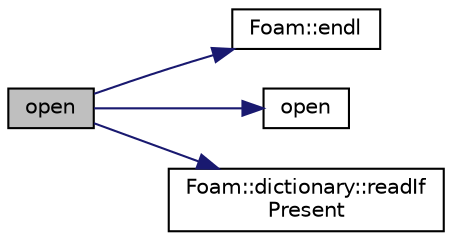 digraph "open"
{
  bgcolor="transparent";
  edge [fontname="Helvetica",fontsize="10",labelfontname="Helvetica",labelfontsize="10"];
  node [fontname="Helvetica",fontsize="10",shape=record];
  rankdir="LR";
  Node1 [label="open",height=0.2,width=0.4,color="black", fillcolor="grey75", style="filled" fontcolor="black"];
  Node1 -> Node2 [color="midnightblue",fontsize="10",style="solid",fontname="Helvetica"];
  Node2 [label="Foam::endl",height=0.2,width=0.4,color="black",URL="$namespaceFoam.html#a2db8fe02a0d3909e9351bb4275b23ce4",tooltip="Add newline and flush stream. "];
  Node1 -> Node3 [color="midnightblue",fontsize="10",style="solid",fontname="Helvetica"];
  Node3 [label="open",height=0.2,width=0.4,color="black",URL="$classFoam_1_1dlLibraryTable.html#a0a66c86ed0536f4e369a43cc66fd3974",tooltip="Open named, but unopened libraries. These names will normally have been added with the append() metho..."];
  Node1 -> Node4 [color="midnightblue",fontsize="10",style="solid",fontname="Helvetica"];
  Node4 [label="Foam::dictionary::readIf\lPresent",height=0.2,width=0.4,color="black",URL="$classFoam_1_1dictionary.html#a8f7067ef9364fc3f5cb74b0f69feaef3",tooltip="Find an entry if present, and assign to T val. FatalIOError if it is found and the number of tokens i..."];
}
